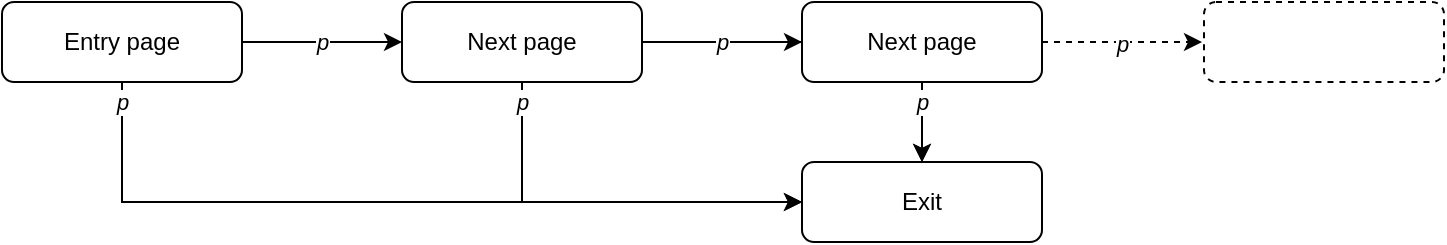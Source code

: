 <mxfile version="12.9.10"><diagram id="tBzqZ08GLyyPlEWfY-wb" name="Page-1"><mxGraphModel dx="782" dy="407" grid="1" gridSize="10" guides="1" tooltips="1" connect="1" arrows="1" fold="1" page="1" pageScale="1" pageWidth="850" pageHeight="1100" math="0" shadow="0"><root><mxCell id="0"/><mxCell id="1" parent="0"/><mxCell id="Th4zaqwI10Z9jY6EGD8d-4" value="&lt;i&gt;p&lt;/i&gt;" style="edgeStyle=orthogonalEdgeStyle;rounded=0;orthogonalLoop=1;jettySize=auto;html=1;" edge="1" parent="1" source="Th4zaqwI10Z9jY6EGD8d-1" target="Th4zaqwI10Z9jY6EGD8d-3"><mxGeometry relative="1" as="geometry"/></mxCell><mxCell id="Th4zaqwI10Z9jY6EGD8d-12" value="&lt;i&gt;p&lt;/i&gt;" style="edgeStyle=orthogonalEdgeStyle;rounded=0;orthogonalLoop=1;jettySize=auto;html=1;exitX=0.5;exitY=1;exitDx=0;exitDy=0;entryX=0;entryY=0.5;entryDx=0;entryDy=0;" edge="1" parent="1" source="Th4zaqwI10Z9jY6EGD8d-1" target="Th4zaqwI10Z9jY6EGD8d-2"><mxGeometry x="-0.95" relative="1" as="geometry"><mxPoint as="offset"/></mxGeometry></mxCell><mxCell id="Th4zaqwI10Z9jY6EGD8d-1" value="Entry page" style="rounded=1;whiteSpace=wrap;html=1;" vertex="1" parent="1"><mxGeometry x="320" y="160" width="120" height="40" as="geometry"/></mxCell><mxCell id="Th4zaqwI10Z9jY6EGD8d-2" value="&lt;div&gt;Exit&lt;/div&gt;" style="rounded=1;whiteSpace=wrap;html=1;" vertex="1" parent="1"><mxGeometry x="720" y="240" width="120" height="40" as="geometry"/></mxCell><mxCell id="Th4zaqwI10Z9jY6EGD8d-6" style="edgeStyle=orthogonalEdgeStyle;rounded=0;orthogonalLoop=1;jettySize=auto;html=1;" edge="1" parent="1" source="Th4zaqwI10Z9jY6EGD8d-3" target="Th4zaqwI10Z9jY6EGD8d-2"><mxGeometry relative="1" as="geometry"/></mxCell><mxCell id="Th4zaqwI10Z9jY6EGD8d-10" value="p" style="edgeStyle=orthogonalEdgeStyle;rounded=0;orthogonalLoop=1;jettySize=auto;html=1;entryX=0;entryY=0.5;entryDx=0;entryDy=0;fontStyle=2" edge="1" parent="1" source="Th4zaqwI10Z9jY6EGD8d-3" target="Th4zaqwI10Z9jY6EGD8d-9"><mxGeometry relative="1" as="geometry"/></mxCell><mxCell id="Th4zaqwI10Z9jY6EGD8d-15" value="p" style="edgeStyle=orthogonalEdgeStyle;rounded=0;orthogonalLoop=1;jettySize=auto;html=1;entryX=0;entryY=0.5;entryDx=0;entryDy=0;fontStyle=2" edge="1" parent="1" source="Th4zaqwI10Z9jY6EGD8d-3" target="Th4zaqwI10Z9jY6EGD8d-2"><mxGeometry x="-0.9" relative="1" as="geometry"><Array as="points"><mxPoint x="580" y="260"/></Array><mxPoint as="offset"/></mxGeometry></mxCell><mxCell id="Th4zaqwI10Z9jY6EGD8d-3" value="Next page" style="rounded=1;whiteSpace=wrap;html=1;" vertex="1" parent="1"><mxGeometry x="520" y="160" width="120" height="40" as="geometry"/></mxCell><mxCell id="Th4zaqwI10Z9jY6EGD8d-13" value="p" style="edgeStyle=orthogonalEdgeStyle;rounded=0;orthogonalLoop=1;jettySize=auto;html=1;fontStyle=2;dashed=1;" edge="1" parent="1" source="Th4zaqwI10Z9jY6EGD8d-9"><mxGeometry relative="1" as="geometry"><mxPoint x="920" y="180" as="targetPoint"/></mxGeometry></mxCell><mxCell id="Th4zaqwI10Z9jY6EGD8d-14" value="p" style="edgeStyle=orthogonalEdgeStyle;rounded=0;orthogonalLoop=1;jettySize=auto;html=1;fontStyle=2" edge="1" parent="1" source="Th4zaqwI10Z9jY6EGD8d-9" target="Th4zaqwI10Z9jY6EGD8d-2"><mxGeometry x="-0.5" relative="1" as="geometry"><mxPoint as="offset"/></mxGeometry></mxCell><mxCell id="Th4zaqwI10Z9jY6EGD8d-9" value="Next page" style="rounded=1;whiteSpace=wrap;html=1;" vertex="1" parent="1"><mxGeometry x="720" y="160" width="120" height="40" as="geometry"/></mxCell><mxCell id="Th4zaqwI10Z9jY6EGD8d-16" value="&lt;div&gt;&lt;br&gt;&lt;/div&gt;" style="rounded=1;whiteSpace=wrap;html=1;dashed=1;" vertex="1" parent="1"><mxGeometry x="921" y="160" width="120" height="40" as="geometry"/></mxCell></root></mxGraphModel></diagram></mxfile>